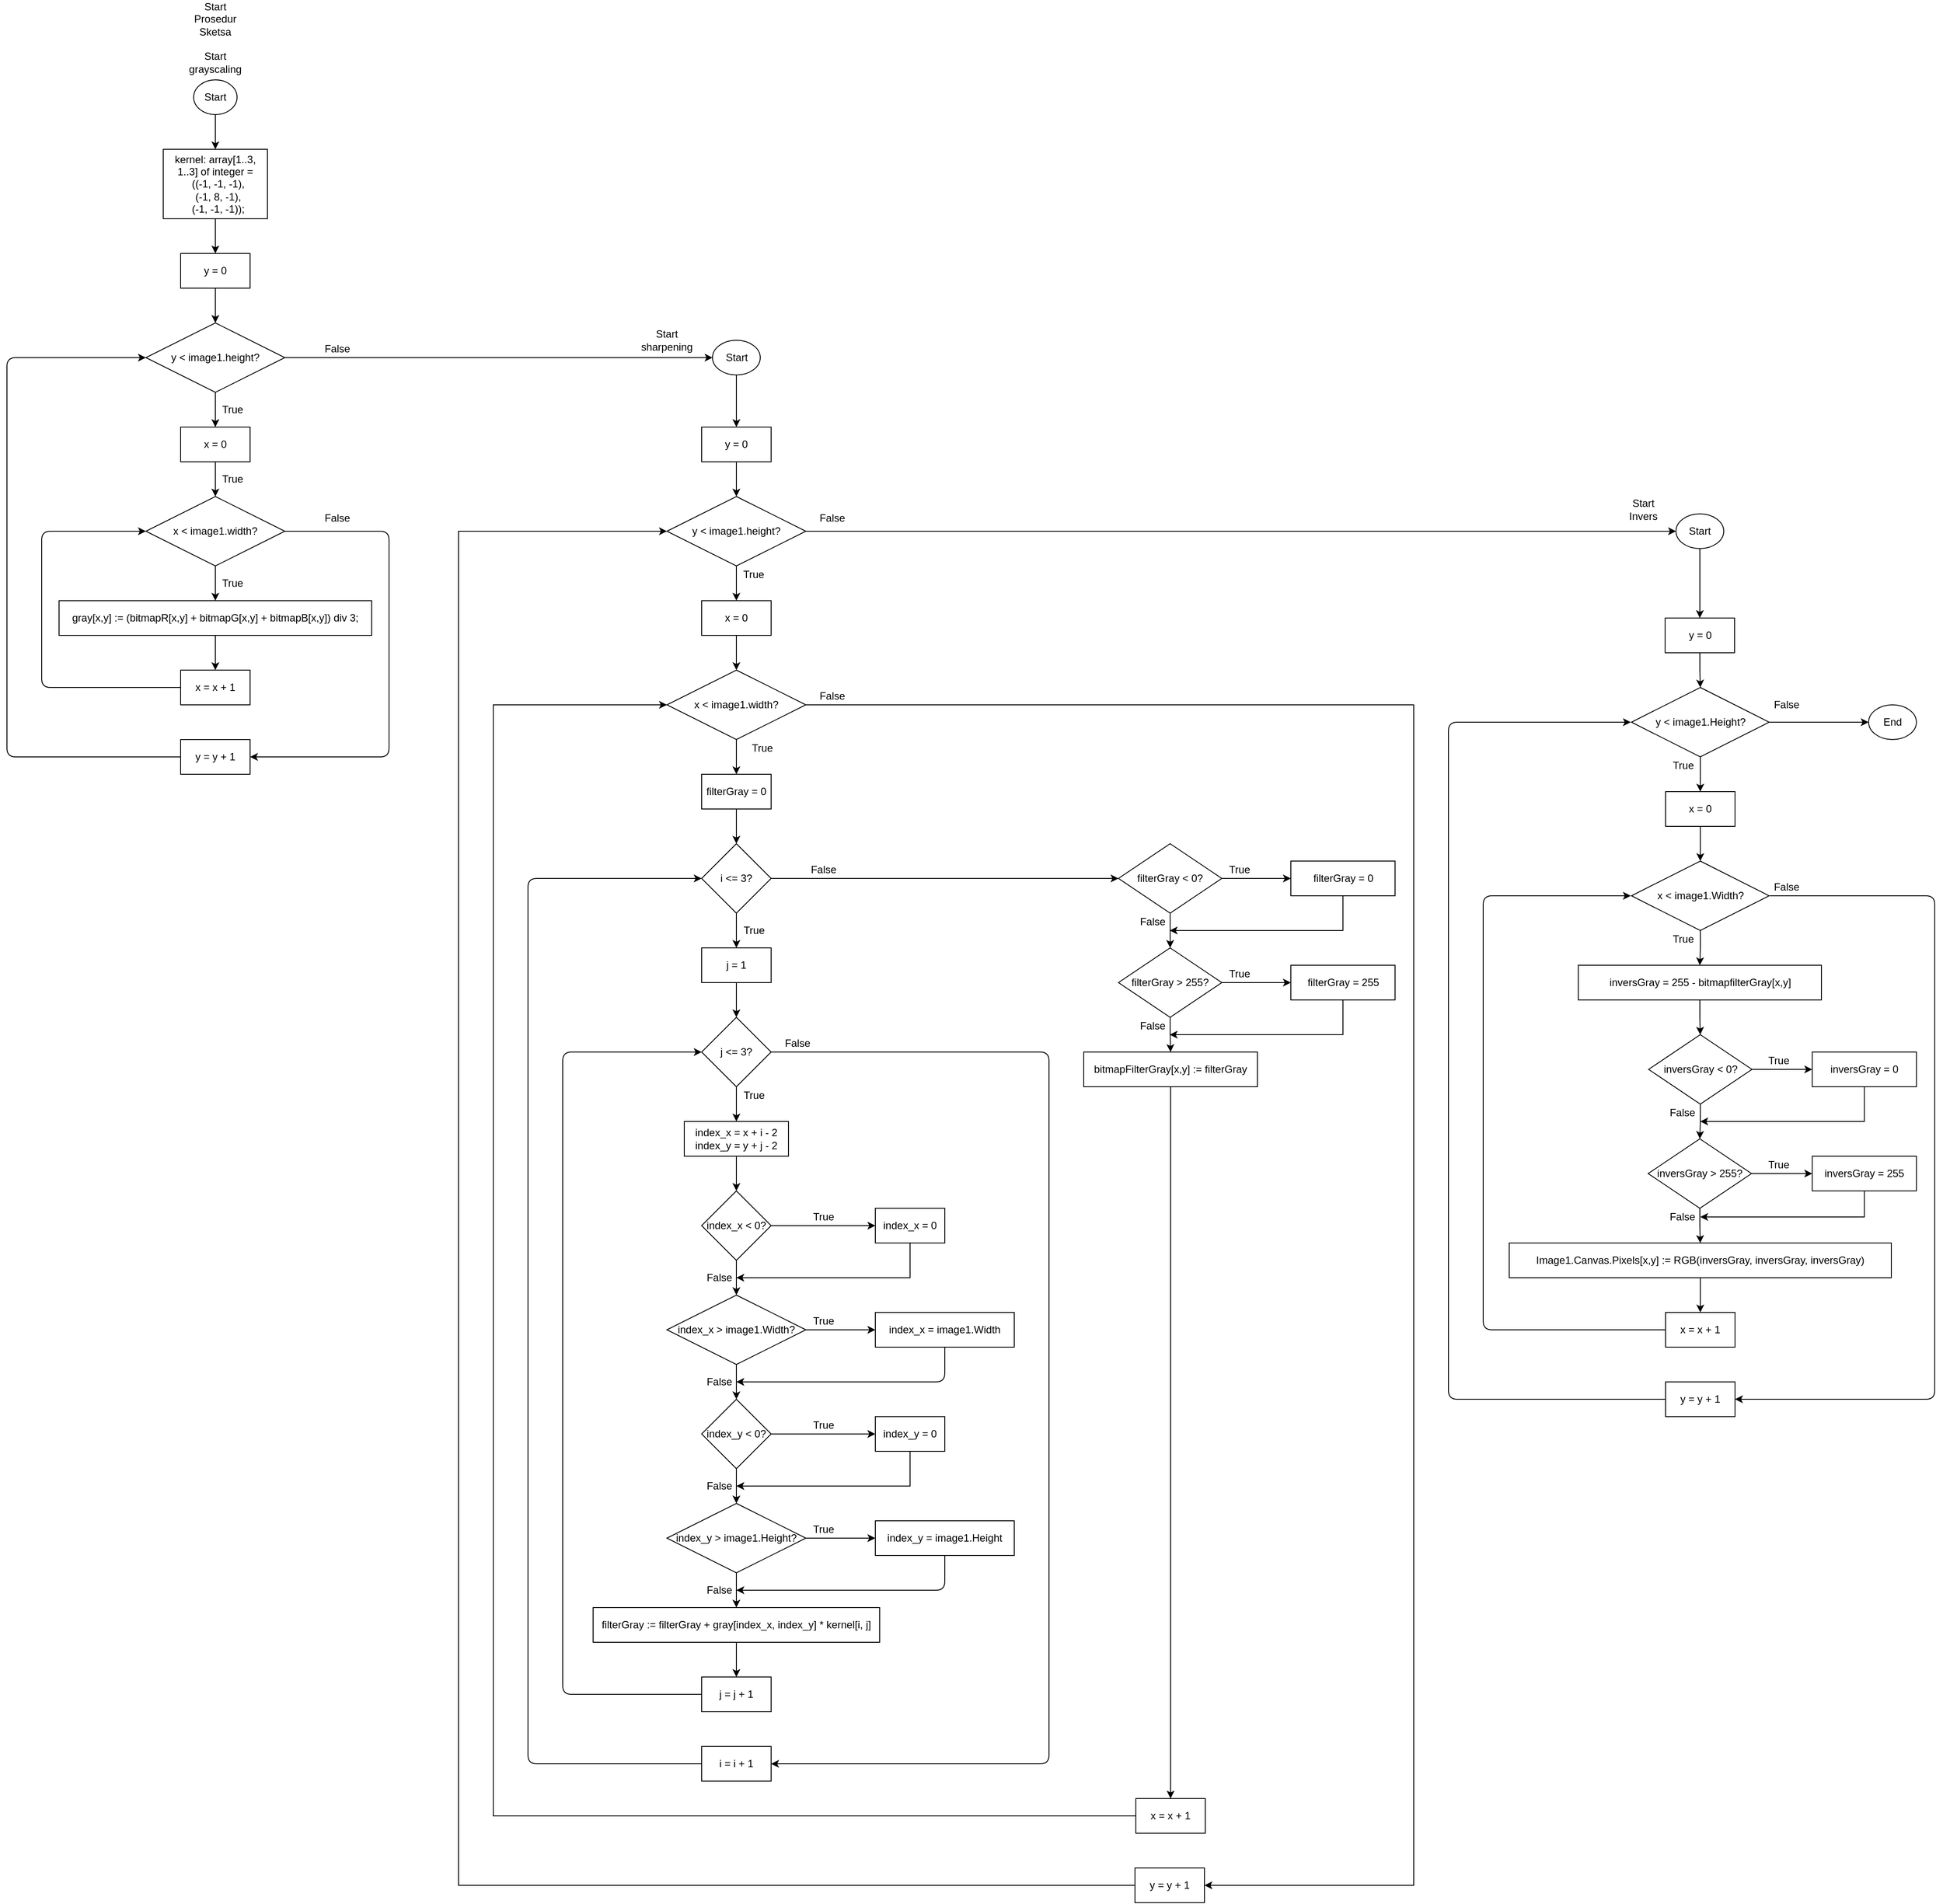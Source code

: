 <mxfile version="13.7.8" type="device"><diagram id="C5RBs43oDa-KdzZeNtuy" name="Page-1"><mxGraphModel dx="2732" dy="2794" grid="1" gridSize="10" guides="1" tooltips="1" connect="1" arrows="1" fold="1" page="1" pageScale="1" pageWidth="827" pageHeight="1169" math="0" shadow="0"><root><mxCell id="WIyWlLk6GJQsqaUBKTNV-0"/><mxCell id="WIyWlLk6GJQsqaUBKTNV-1" parent="WIyWlLk6GJQsqaUBKTNV-0"/><mxCell id="-iCNlSustKRWfZiXXkj6-6" value="" style="edgeStyle=orthogonalEdgeStyle;rounded=0;orthogonalLoop=1;jettySize=auto;html=1;" edge="1" parent="WIyWlLk6GJQsqaUBKTNV-1" source="-iCNlSustKRWfZiXXkj6-0" target="-iCNlSustKRWfZiXXkj6-2"><mxGeometry relative="1" as="geometry"/></mxCell><mxCell id="-iCNlSustKRWfZiXXkj6-0" value="Start" style="ellipse;whiteSpace=wrap;html=1;" vertex="1" parent="WIyWlLk6GJQsqaUBKTNV-1"><mxGeometry x="-1165" y="-2140" width="50" height="40" as="geometry"/></mxCell><mxCell id="-iCNlSustKRWfZiXXkj6-1" value="&lt;div&gt;Start Prosedur&lt;/div&gt;&lt;div&gt;Sketsa&lt;br&gt;&lt;/div&gt;" style="text;html=1;strokeColor=none;fillColor=none;align=center;verticalAlign=middle;whiteSpace=wrap;rounded=0;" vertex="1" parent="WIyWlLk6GJQsqaUBKTNV-1"><mxGeometry x="-1160" y="-2220" width="40" height="20" as="geometry"/></mxCell><mxCell id="-iCNlSustKRWfZiXXkj6-7" value="" style="edgeStyle=orthogonalEdgeStyle;rounded=0;orthogonalLoop=1;jettySize=auto;html=1;" edge="1" parent="WIyWlLk6GJQsqaUBKTNV-1" source="-iCNlSustKRWfZiXXkj6-2" target="-iCNlSustKRWfZiXXkj6-4"><mxGeometry relative="1" as="geometry"/></mxCell><mxCell id="-iCNlSustKRWfZiXXkj6-2" value="kernel: array[1..3, 1..3] of integer =&lt;br&gt;&amp;nbsp; ((-1, -1, -1),&lt;br&gt;&amp;nbsp; (-1, 8, -1),&lt;br&gt;&amp;nbsp; (-1, -1, -1));" style="rounded=0;whiteSpace=wrap;html=1;" vertex="1" parent="WIyWlLk6GJQsqaUBKTNV-1"><mxGeometry x="-1200" y="-2060" width="120" height="80" as="geometry"/></mxCell><mxCell id="-iCNlSustKRWfZiXXkj6-12" value="" style="edgeStyle=orthogonalEdgeStyle;rounded=0;orthogonalLoop=1;jettySize=auto;html=1;" edge="1" parent="WIyWlLk6GJQsqaUBKTNV-1" source="-iCNlSustKRWfZiXXkj6-4" target="-iCNlSustKRWfZiXXkj6-11"><mxGeometry relative="1" as="geometry"/></mxCell><mxCell id="-iCNlSustKRWfZiXXkj6-4" value="y = 0" style="rounded=0;whiteSpace=wrap;html=1;" vertex="1" parent="WIyWlLk6GJQsqaUBKTNV-1"><mxGeometry x="-1180" y="-1940" width="80" height="40" as="geometry"/></mxCell><mxCell id="-iCNlSustKRWfZiXXkj6-36" value="" style="edgeStyle=orthogonalEdgeStyle;rounded=0;orthogonalLoop=1;jettySize=auto;html=1;" edge="1" parent="WIyWlLk6GJQsqaUBKTNV-1" source="-iCNlSustKRWfZiXXkj6-5" target="-iCNlSustKRWfZiXXkj6-34"><mxGeometry relative="1" as="geometry"/></mxCell><mxCell id="-iCNlSustKRWfZiXXkj6-5" value="Start" style="ellipse;whiteSpace=wrap;html=1;" vertex="1" parent="WIyWlLk6GJQsqaUBKTNV-1"><mxGeometry x="-567.5" y="-1840" width="55" height="40" as="geometry"/></mxCell><mxCell id="-iCNlSustKRWfZiXXkj6-14" value="" style="edgeStyle=orthogonalEdgeStyle;rounded=0;orthogonalLoop=1;jettySize=auto;html=1;" edge="1" parent="WIyWlLk6GJQsqaUBKTNV-1" source="-iCNlSustKRWfZiXXkj6-11" target="-iCNlSustKRWfZiXXkj6-13"><mxGeometry relative="1" as="geometry"/></mxCell><mxCell id="-iCNlSustKRWfZiXXkj6-11" value="y &amp;lt; image1.height?" style="rhombus;whiteSpace=wrap;html=1;" vertex="1" parent="WIyWlLk6GJQsqaUBKTNV-1"><mxGeometry x="-1220" y="-1860" width="160" height="80" as="geometry"/></mxCell><mxCell id="-iCNlSustKRWfZiXXkj6-16" value="" style="edgeStyle=orthogonalEdgeStyle;rounded=0;orthogonalLoop=1;jettySize=auto;html=1;" edge="1" parent="WIyWlLk6GJQsqaUBKTNV-1" source="-iCNlSustKRWfZiXXkj6-13" target="-iCNlSustKRWfZiXXkj6-15"><mxGeometry relative="1" as="geometry"/></mxCell><mxCell id="-iCNlSustKRWfZiXXkj6-13" value="x = 0" style="rounded=0;whiteSpace=wrap;html=1;" vertex="1" parent="WIyWlLk6GJQsqaUBKTNV-1"><mxGeometry x="-1180" y="-1740" width="80" height="40" as="geometry"/></mxCell><mxCell id="-iCNlSustKRWfZiXXkj6-18" value="" style="edgeStyle=orthogonalEdgeStyle;rounded=0;orthogonalLoop=1;jettySize=auto;html=1;" edge="1" parent="WIyWlLk6GJQsqaUBKTNV-1" source="-iCNlSustKRWfZiXXkj6-15" target="-iCNlSustKRWfZiXXkj6-17"><mxGeometry relative="1" as="geometry"/></mxCell><mxCell id="-iCNlSustKRWfZiXXkj6-15" value="x &amp;lt; image1.width?" style="rhombus;whiteSpace=wrap;html=1;" vertex="1" parent="WIyWlLk6GJQsqaUBKTNV-1"><mxGeometry x="-1220" y="-1660" width="160" height="80" as="geometry"/></mxCell><mxCell id="-iCNlSustKRWfZiXXkj6-23" value="" style="edgeStyle=orthogonalEdgeStyle;rounded=0;orthogonalLoop=1;jettySize=auto;html=1;" edge="1" parent="WIyWlLk6GJQsqaUBKTNV-1" source="-iCNlSustKRWfZiXXkj6-17" target="-iCNlSustKRWfZiXXkj6-22"><mxGeometry relative="1" as="geometry"/></mxCell><mxCell id="-iCNlSustKRWfZiXXkj6-17" value="gray[x,y] := (bitmapR[x,y] + bitmapG[x,y] + bitmapB[x,y]) div 3;" style="rounded=0;whiteSpace=wrap;html=1;" vertex="1" parent="WIyWlLk6GJQsqaUBKTNV-1"><mxGeometry x="-1320" y="-1540" width="360" height="40" as="geometry"/></mxCell><mxCell id="-iCNlSustKRWfZiXXkj6-19" value="True" style="text;html=1;strokeColor=none;fillColor=none;align=center;verticalAlign=middle;whiteSpace=wrap;rounded=0;" vertex="1" parent="WIyWlLk6GJQsqaUBKTNV-1"><mxGeometry x="-1140" y="-1770" width="40" height="20" as="geometry"/></mxCell><mxCell id="-iCNlSustKRWfZiXXkj6-20" value="True" style="text;html=1;strokeColor=none;fillColor=none;align=center;verticalAlign=middle;whiteSpace=wrap;rounded=0;" vertex="1" parent="WIyWlLk6GJQsqaUBKTNV-1"><mxGeometry x="-1140" y="-1690" width="40" height="20" as="geometry"/></mxCell><mxCell id="-iCNlSustKRWfZiXXkj6-21" value="True" style="text;html=1;strokeColor=none;fillColor=none;align=center;verticalAlign=middle;whiteSpace=wrap;rounded=0;" vertex="1" parent="WIyWlLk6GJQsqaUBKTNV-1"><mxGeometry x="-1140" y="-1570" width="40" height="20" as="geometry"/></mxCell><mxCell id="-iCNlSustKRWfZiXXkj6-22" value="x = x + 1" style="rounded=0;whiteSpace=wrap;html=1;" vertex="1" parent="WIyWlLk6GJQsqaUBKTNV-1"><mxGeometry x="-1180" y="-1460" width="80" height="40" as="geometry"/></mxCell><mxCell id="-iCNlSustKRWfZiXXkj6-25" value="" style="endArrow=classic;html=1;exitX=0;exitY=0.5;exitDx=0;exitDy=0;entryX=0;entryY=0.5;entryDx=0;entryDy=0;" edge="1" parent="WIyWlLk6GJQsqaUBKTNV-1" source="-iCNlSustKRWfZiXXkj6-22" target="-iCNlSustKRWfZiXXkj6-15"><mxGeometry width="50" height="50" relative="1" as="geometry"><mxPoint x="-990" y="-1580" as="sourcePoint"/><mxPoint x="-940" y="-1630" as="targetPoint"/><Array as="points"><mxPoint x="-1340" y="-1440"/><mxPoint x="-1340" y="-1620"/></Array></mxGeometry></mxCell><mxCell id="-iCNlSustKRWfZiXXkj6-26" value="y = y + 1" style="rounded=0;whiteSpace=wrap;html=1;" vertex="1" parent="WIyWlLk6GJQsqaUBKTNV-1"><mxGeometry x="-1180" y="-1380" width="80" height="40" as="geometry"/></mxCell><mxCell id="-iCNlSustKRWfZiXXkj6-27" value="" style="endArrow=classic;html=1;exitX=1;exitY=0.5;exitDx=0;exitDy=0;entryX=1;entryY=0.5;entryDx=0;entryDy=0;" edge="1" parent="WIyWlLk6GJQsqaUBKTNV-1" source="-iCNlSustKRWfZiXXkj6-15" target="-iCNlSustKRWfZiXXkj6-26"><mxGeometry width="50" height="50" relative="1" as="geometry"><mxPoint x="-990" y="-1500" as="sourcePoint"/><mxPoint x="-940" y="-1550" as="targetPoint"/><Array as="points"><mxPoint x="-940" y="-1620"/><mxPoint x="-940" y="-1360"/></Array></mxGeometry></mxCell><mxCell id="-iCNlSustKRWfZiXXkj6-28" value="" style="endArrow=classic;html=1;exitX=0;exitY=0.5;exitDx=0;exitDy=0;entryX=0;entryY=0.5;entryDx=0;entryDy=0;" edge="1" parent="WIyWlLk6GJQsqaUBKTNV-1" source="-iCNlSustKRWfZiXXkj6-26" target="-iCNlSustKRWfZiXXkj6-11"><mxGeometry width="50" height="50" relative="1" as="geometry"><mxPoint x="-990" y="-1500" as="sourcePoint"/><mxPoint x="-940" y="-1550" as="targetPoint"/><Array as="points"><mxPoint x="-1380" y="-1360"/><mxPoint x="-1380" y="-1820"/></Array></mxGeometry></mxCell><mxCell id="-iCNlSustKRWfZiXXkj6-30" value="Start&lt;br&gt;sharpening" style="text;html=1;strokeColor=none;fillColor=none;align=center;verticalAlign=middle;whiteSpace=wrap;rounded=0;" vertex="1" parent="WIyWlLk6GJQsqaUBKTNV-1"><mxGeometry x="-640" y="-1850" width="40" height="20" as="geometry"/></mxCell><mxCell id="-iCNlSustKRWfZiXXkj6-32" value="Start grayscaling" style="text;html=1;strokeColor=none;fillColor=none;align=center;verticalAlign=middle;whiteSpace=wrap;rounded=0;" vertex="1" parent="WIyWlLk6GJQsqaUBKTNV-1"><mxGeometry x="-1160" y="-2170" width="40" height="20" as="geometry"/></mxCell><mxCell id="-iCNlSustKRWfZiXXkj6-33" value="" style="endArrow=classic;html=1;exitX=1;exitY=0.5;exitDx=0;exitDy=0;entryX=0;entryY=0.5;entryDx=0;entryDy=0;" edge="1" parent="WIyWlLk6GJQsqaUBKTNV-1" source="-iCNlSustKRWfZiXXkj6-11" target="-iCNlSustKRWfZiXXkj6-5"><mxGeometry width="50" height="50" relative="1" as="geometry"><mxPoint x="-990" y="-1860" as="sourcePoint"/><mxPoint x="-940" y="-1910" as="targetPoint"/></mxGeometry></mxCell><mxCell id="-iCNlSustKRWfZiXXkj6-37" value="" style="edgeStyle=orthogonalEdgeStyle;rounded=0;orthogonalLoop=1;jettySize=auto;html=1;" edge="1" parent="WIyWlLk6GJQsqaUBKTNV-1" source="-iCNlSustKRWfZiXXkj6-34" target="-iCNlSustKRWfZiXXkj6-35"><mxGeometry relative="1" as="geometry"/></mxCell><mxCell id="-iCNlSustKRWfZiXXkj6-34" value="y = 0" style="rounded=0;whiteSpace=wrap;html=1;" vertex="1" parent="WIyWlLk6GJQsqaUBKTNV-1"><mxGeometry x="-580" y="-1740" width="80" height="40" as="geometry"/></mxCell><mxCell id="-iCNlSustKRWfZiXXkj6-42" value="" style="edgeStyle=orthogonalEdgeStyle;rounded=0;orthogonalLoop=1;jettySize=auto;html=1;" edge="1" parent="WIyWlLk6GJQsqaUBKTNV-1" source="-iCNlSustKRWfZiXXkj6-35" target="-iCNlSustKRWfZiXXkj6-40"><mxGeometry relative="1" as="geometry"/></mxCell><mxCell id="-iCNlSustKRWfZiXXkj6-35" value="y &amp;lt; image1.height?" style="rhombus;whiteSpace=wrap;html=1;" vertex="1" parent="WIyWlLk6GJQsqaUBKTNV-1"><mxGeometry x="-620" y="-1660" width="160" height="80" as="geometry"/></mxCell><mxCell id="-iCNlSustKRWfZiXXkj6-38" value="False" style="text;html=1;align=center;verticalAlign=middle;resizable=0;points=[];autosize=1;" vertex="1" parent="WIyWlLk6GJQsqaUBKTNV-1"><mxGeometry x="-1020" y="-1840" width="40" height="20" as="geometry"/></mxCell><mxCell id="-iCNlSustKRWfZiXXkj6-39" value="False" style="text;html=1;align=center;verticalAlign=middle;resizable=0;points=[];autosize=1;" vertex="1" parent="WIyWlLk6GJQsqaUBKTNV-1"><mxGeometry x="-1020" y="-1645" width="40" height="20" as="geometry"/></mxCell><mxCell id="-iCNlSustKRWfZiXXkj6-43" value="" style="edgeStyle=orthogonalEdgeStyle;rounded=0;orthogonalLoop=1;jettySize=auto;html=1;" edge="1" parent="WIyWlLk6GJQsqaUBKTNV-1" source="-iCNlSustKRWfZiXXkj6-40" target="-iCNlSustKRWfZiXXkj6-41"><mxGeometry relative="1" as="geometry"/></mxCell><mxCell id="-iCNlSustKRWfZiXXkj6-40" value="x = 0" style="rounded=0;whiteSpace=wrap;html=1;" vertex="1" parent="WIyWlLk6GJQsqaUBKTNV-1"><mxGeometry x="-580" y="-1540" width="80" height="40" as="geometry"/></mxCell><mxCell id="-iCNlSustKRWfZiXXkj6-68" value="" style="edgeStyle=orthogonalEdgeStyle;rounded=0;orthogonalLoop=1;jettySize=auto;html=1;" edge="1" parent="WIyWlLk6GJQsqaUBKTNV-1" source="-iCNlSustKRWfZiXXkj6-41" target="-iCNlSustKRWfZiXXkj6-67"><mxGeometry relative="1" as="geometry"/></mxCell><mxCell id="-iCNlSustKRWfZiXXkj6-121" value="" style="edgeStyle=orthogonalEdgeStyle;rounded=0;orthogonalLoop=1;jettySize=auto;html=1;" edge="1" parent="WIyWlLk6GJQsqaUBKTNV-1" source="-iCNlSustKRWfZiXXkj6-41" target="-iCNlSustKRWfZiXXkj6-120"><mxGeometry relative="1" as="geometry"><Array as="points"><mxPoint x="240" y="-1420"/><mxPoint x="240" y="-60"/></Array></mxGeometry></mxCell><mxCell id="-iCNlSustKRWfZiXXkj6-41" value="x &amp;lt; image1.width?" style="rhombus;whiteSpace=wrap;html=1;" vertex="1" parent="WIyWlLk6GJQsqaUBKTNV-1"><mxGeometry x="-620" y="-1460" width="160" height="80" as="geometry"/></mxCell><mxCell id="-iCNlSustKRWfZiXXkj6-50" value="" style="edgeStyle=orthogonalEdgeStyle;rounded=0;orthogonalLoop=1;jettySize=auto;html=1;" edge="1" parent="WIyWlLk6GJQsqaUBKTNV-1" source="-iCNlSustKRWfZiXXkj6-44" target="-iCNlSustKRWfZiXXkj6-46"><mxGeometry relative="1" as="geometry"/></mxCell><mxCell id="-iCNlSustKRWfZiXXkj6-44" value="&lt;div&gt;index_x = x + i - 2&lt;/div&gt;&lt;div&gt;index_y = y + j - 2&lt;br&gt;&lt;/div&gt;" style="rounded=0;whiteSpace=wrap;html=1;" vertex="1" parent="WIyWlLk6GJQsqaUBKTNV-1"><mxGeometry x="-600" y="-940" width="120" height="40" as="geometry"/></mxCell><mxCell id="-iCNlSustKRWfZiXXkj6-48" value="" style="edgeStyle=orthogonalEdgeStyle;rounded=0;orthogonalLoop=1;jettySize=auto;html=1;" edge="1" parent="WIyWlLk6GJQsqaUBKTNV-1" source="-iCNlSustKRWfZiXXkj6-46" target="-iCNlSustKRWfZiXXkj6-47"><mxGeometry relative="1" as="geometry"/></mxCell><mxCell id="-iCNlSustKRWfZiXXkj6-52" value="" style="edgeStyle=orthogonalEdgeStyle;rounded=0;orthogonalLoop=1;jettySize=auto;html=1;" edge="1" parent="WIyWlLk6GJQsqaUBKTNV-1" source="-iCNlSustKRWfZiXXkj6-46" target="-iCNlSustKRWfZiXXkj6-51"><mxGeometry relative="1" as="geometry"/></mxCell><mxCell id="-iCNlSustKRWfZiXXkj6-46" value="index_x &amp;lt; 0?" style="rhombus;whiteSpace=wrap;html=1;" vertex="1" parent="WIyWlLk6GJQsqaUBKTNV-1"><mxGeometry x="-580" y="-860" width="80" height="80" as="geometry"/></mxCell><mxCell id="-iCNlSustKRWfZiXXkj6-55" value="" style="edgeStyle=orthogonalEdgeStyle;rounded=0;orthogonalLoop=1;jettySize=auto;html=1;" edge="1" parent="WIyWlLk6GJQsqaUBKTNV-1" source="-iCNlSustKRWfZiXXkj6-47"><mxGeometry relative="1" as="geometry"><mxPoint x="-540" y="-760" as="targetPoint"/><Array as="points"><mxPoint x="-340" y="-760"/></Array></mxGeometry></mxCell><mxCell id="-iCNlSustKRWfZiXXkj6-47" value="index_x = 0" style="rounded=0;whiteSpace=wrap;html=1;" vertex="1" parent="WIyWlLk6GJQsqaUBKTNV-1"><mxGeometry x="-380" y="-840" width="80" height="40" as="geometry"/></mxCell><mxCell id="-iCNlSustKRWfZiXXkj6-49" value="True" style="text;html=1;align=center;verticalAlign=middle;resizable=0;points=[];autosize=1;" vertex="1" parent="WIyWlLk6GJQsqaUBKTNV-1"><mxGeometry x="-460" y="-840" width="40" height="20" as="geometry"/></mxCell><mxCell id="-iCNlSustKRWfZiXXkj6-54" value="" style="edgeStyle=orthogonalEdgeStyle;rounded=0;orthogonalLoop=1;jettySize=auto;html=1;" edge="1" parent="WIyWlLk6GJQsqaUBKTNV-1" source="-iCNlSustKRWfZiXXkj6-51" target="-iCNlSustKRWfZiXXkj6-53"><mxGeometry relative="1" as="geometry"/></mxCell><mxCell id="-iCNlSustKRWfZiXXkj6-58" value="" style="edgeStyle=orthogonalEdgeStyle;rounded=0;orthogonalLoop=1;jettySize=auto;html=1;" edge="1" parent="WIyWlLk6GJQsqaUBKTNV-1" source="-iCNlSustKRWfZiXXkj6-51" target="-iCNlSustKRWfZiXXkj6-57"><mxGeometry relative="1" as="geometry"/></mxCell><mxCell id="-iCNlSustKRWfZiXXkj6-51" value="index_x &amp;gt; image1.Width?" style="rhombus;whiteSpace=wrap;html=1;" vertex="1" parent="WIyWlLk6GJQsqaUBKTNV-1"><mxGeometry x="-620" y="-740" width="160" height="80" as="geometry"/></mxCell><mxCell id="-iCNlSustKRWfZiXXkj6-53" value="index_x = image1.Width" style="whiteSpace=wrap;html=1;" vertex="1" parent="WIyWlLk6GJQsqaUBKTNV-1"><mxGeometry x="-380" y="-720" width="160" height="40" as="geometry"/></mxCell><mxCell id="-iCNlSustKRWfZiXXkj6-56" value="False" style="text;html=1;align=center;verticalAlign=middle;resizable=0;points=[];autosize=1;" vertex="1" parent="WIyWlLk6GJQsqaUBKTNV-1"><mxGeometry x="-580" y="-770" width="40" height="20" as="geometry"/></mxCell><mxCell id="-iCNlSustKRWfZiXXkj6-60" style="edgeStyle=orthogonalEdgeStyle;rounded=0;orthogonalLoop=1;jettySize=auto;html=1;exitX=1;exitY=0.5;exitDx=0;exitDy=0;entryX=0;entryY=0.5;entryDx=0;entryDy=0;" edge="1" parent="WIyWlLk6GJQsqaUBKTNV-1" source="-iCNlSustKRWfZiXXkj6-57" target="-iCNlSustKRWfZiXXkj6-59"><mxGeometry relative="1" as="geometry"/></mxCell><mxCell id="-iCNlSustKRWfZiXXkj6-62" value="" style="edgeStyle=orthogonalEdgeStyle;rounded=0;orthogonalLoop=1;jettySize=auto;html=1;" edge="1" parent="WIyWlLk6GJQsqaUBKTNV-1" source="-iCNlSustKRWfZiXXkj6-57" target="-iCNlSustKRWfZiXXkj6-61"><mxGeometry relative="1" as="geometry"/></mxCell><mxCell id="-iCNlSustKRWfZiXXkj6-57" value="index_y &amp;lt; 0?" style="rhombus;whiteSpace=wrap;html=1;" vertex="1" parent="WIyWlLk6GJQsqaUBKTNV-1"><mxGeometry x="-580" y="-620" width="80" height="80" as="geometry"/></mxCell><mxCell id="-iCNlSustKRWfZiXXkj6-59" value="index_y = 0" style="rounded=0;whiteSpace=wrap;html=1;" vertex="1" parent="WIyWlLk6GJQsqaUBKTNV-1"><mxGeometry x="-380" y="-600" width="80" height="40" as="geometry"/></mxCell><mxCell id="-iCNlSustKRWfZiXXkj6-66" value="" style="edgeStyle=orthogonalEdgeStyle;rounded=0;orthogonalLoop=1;jettySize=auto;html=1;" edge="1" parent="WIyWlLk6GJQsqaUBKTNV-1" source="-iCNlSustKRWfZiXXkj6-61" target="-iCNlSustKRWfZiXXkj6-65"><mxGeometry relative="1" as="geometry"/></mxCell><mxCell id="-iCNlSustKRWfZiXXkj6-90" value="" style="edgeStyle=orthogonalEdgeStyle;rounded=0;orthogonalLoop=1;jettySize=auto;html=1;" edge="1" parent="WIyWlLk6GJQsqaUBKTNV-1" source="-iCNlSustKRWfZiXXkj6-61" target="-iCNlSustKRWfZiXXkj6-87"><mxGeometry relative="1" as="geometry"/></mxCell><mxCell id="-iCNlSustKRWfZiXXkj6-61" value="index_y &amp;gt; image1.Height?" style="rhombus;whiteSpace=wrap;html=1;" vertex="1" parent="WIyWlLk6GJQsqaUBKTNV-1"><mxGeometry x="-620" y="-500" width="160" height="80" as="geometry"/></mxCell><mxCell id="-iCNlSustKRWfZiXXkj6-63" value="" style="endArrow=classic;html=1;exitX=0.5;exitY=1;exitDx=0;exitDy=0;" edge="1" parent="WIyWlLk6GJQsqaUBKTNV-1" source="-iCNlSustKRWfZiXXkj6-53"><mxGeometry width="50" height="50" relative="1" as="geometry"><mxPoint x="-780" y="-650" as="sourcePoint"/><mxPoint x="-540" y="-640" as="targetPoint"/><Array as="points"><mxPoint x="-300" y="-640"/></Array></mxGeometry></mxCell><mxCell id="-iCNlSustKRWfZiXXkj6-64" value="" style="edgeStyle=orthogonalEdgeStyle;rounded=0;orthogonalLoop=1;jettySize=auto;html=1;" edge="1" parent="WIyWlLk6GJQsqaUBKTNV-1"><mxGeometry relative="1" as="geometry"><mxPoint x="-340" y="-560" as="sourcePoint"/><mxPoint x="-540" y="-520" as="targetPoint"/><Array as="points"><mxPoint x="-340" y="-520"/></Array></mxGeometry></mxCell><mxCell id="-iCNlSustKRWfZiXXkj6-65" value="index_y = image1.Height" style="whiteSpace=wrap;html=1;" vertex="1" parent="WIyWlLk6GJQsqaUBKTNV-1"><mxGeometry x="-380" y="-480" width="160" height="40" as="geometry"/></mxCell><mxCell id="-iCNlSustKRWfZiXXkj6-72" value="" style="edgeStyle=orthogonalEdgeStyle;rounded=0;orthogonalLoop=1;jettySize=auto;html=1;" edge="1" parent="WIyWlLk6GJQsqaUBKTNV-1" source="-iCNlSustKRWfZiXXkj6-67" target="-iCNlSustKRWfZiXXkj6-71"><mxGeometry relative="1" as="geometry"/></mxCell><mxCell id="-iCNlSustKRWfZiXXkj6-67" value="filterGray = 0" style="whiteSpace=wrap;html=1;" vertex="1" parent="WIyWlLk6GJQsqaUBKTNV-1"><mxGeometry x="-580" y="-1340" width="80" height="40" as="geometry"/></mxCell><mxCell id="-iCNlSustKRWfZiXXkj6-74" value="" style="edgeStyle=orthogonalEdgeStyle;rounded=0;orthogonalLoop=1;jettySize=auto;html=1;" edge="1" parent="WIyWlLk6GJQsqaUBKTNV-1" source="-iCNlSustKRWfZiXXkj6-71" target="-iCNlSustKRWfZiXXkj6-73"><mxGeometry relative="1" as="geometry"/></mxCell><mxCell id="-iCNlSustKRWfZiXXkj6-71" value="i &amp;lt;= 3?" style="rhombus;whiteSpace=wrap;html=1;" vertex="1" parent="WIyWlLk6GJQsqaUBKTNV-1"><mxGeometry x="-580" y="-1260" width="80" height="80" as="geometry"/></mxCell><mxCell id="-iCNlSustKRWfZiXXkj6-76" value="" style="edgeStyle=orthogonalEdgeStyle;rounded=0;orthogonalLoop=1;jettySize=auto;html=1;" edge="1" parent="WIyWlLk6GJQsqaUBKTNV-1" source="-iCNlSustKRWfZiXXkj6-73" target="-iCNlSustKRWfZiXXkj6-75"><mxGeometry relative="1" as="geometry"/></mxCell><mxCell id="-iCNlSustKRWfZiXXkj6-73" value="j = 1" style="whiteSpace=wrap;html=1;" vertex="1" parent="WIyWlLk6GJQsqaUBKTNV-1"><mxGeometry x="-580" y="-1140" width="80" height="40" as="geometry"/></mxCell><mxCell id="-iCNlSustKRWfZiXXkj6-78" value="" style="edgeStyle=orthogonalEdgeStyle;rounded=0;orthogonalLoop=1;jettySize=auto;html=1;" edge="1" parent="WIyWlLk6GJQsqaUBKTNV-1" source="-iCNlSustKRWfZiXXkj6-75" target="-iCNlSustKRWfZiXXkj6-44"><mxGeometry relative="1" as="geometry"/></mxCell><mxCell id="-iCNlSustKRWfZiXXkj6-75" value="j &amp;lt;= 3?" style="rhombus;whiteSpace=wrap;html=1;" vertex="1" parent="WIyWlLk6GJQsqaUBKTNV-1"><mxGeometry x="-580" y="-1060" width="80" height="80" as="geometry"/></mxCell><mxCell id="-iCNlSustKRWfZiXXkj6-79" value="True" style="text;html=1;align=center;verticalAlign=middle;resizable=0;points=[];autosize=1;" vertex="1" parent="WIyWlLk6GJQsqaUBKTNV-1"><mxGeometry x="-540" y="-1170" width="40" height="20" as="geometry"/></mxCell><mxCell id="-iCNlSustKRWfZiXXkj6-80" value="True" style="text;html=1;align=center;verticalAlign=middle;resizable=0;points=[];autosize=1;" vertex="1" parent="WIyWlLk6GJQsqaUBKTNV-1"><mxGeometry x="-540" y="-980" width="40" height="20" as="geometry"/></mxCell><mxCell id="-iCNlSustKRWfZiXXkj6-81" value="True" style="text;html=1;align=center;verticalAlign=middle;resizable=0;points=[];autosize=1;" vertex="1" parent="WIyWlLk6GJQsqaUBKTNV-1"><mxGeometry x="-460" y="-720" width="40" height="20" as="geometry"/></mxCell><mxCell id="-iCNlSustKRWfZiXXkj6-82" value="False" style="text;html=1;align=center;verticalAlign=middle;resizable=0;points=[];autosize=1;" vertex="1" parent="WIyWlLk6GJQsqaUBKTNV-1"><mxGeometry x="-580" y="-650" width="40" height="20" as="geometry"/></mxCell><mxCell id="-iCNlSustKRWfZiXXkj6-83" value="True" style="text;html=1;align=center;verticalAlign=middle;resizable=0;points=[];autosize=1;" vertex="1" parent="WIyWlLk6GJQsqaUBKTNV-1"><mxGeometry x="-460" y="-600" width="40" height="20" as="geometry"/></mxCell><mxCell id="-iCNlSustKRWfZiXXkj6-84" value="False" style="text;html=1;align=center;verticalAlign=middle;resizable=0;points=[];autosize=1;" vertex="1" parent="WIyWlLk6GJQsqaUBKTNV-1"><mxGeometry x="-580" y="-530" width="40" height="20" as="geometry"/></mxCell><mxCell id="-iCNlSustKRWfZiXXkj6-85" value="True" style="text;html=1;align=center;verticalAlign=middle;resizable=0;points=[];autosize=1;" vertex="1" parent="WIyWlLk6GJQsqaUBKTNV-1"><mxGeometry x="-460" y="-480" width="40" height="20" as="geometry"/></mxCell><mxCell id="-iCNlSustKRWfZiXXkj6-86" value="False" style="text;html=1;align=center;verticalAlign=middle;resizable=0;points=[];autosize=1;" vertex="1" parent="WIyWlLk6GJQsqaUBKTNV-1"><mxGeometry x="-580" y="-410" width="40" height="20" as="geometry"/></mxCell><mxCell id="-iCNlSustKRWfZiXXkj6-92" value="" style="edgeStyle=orthogonalEdgeStyle;rounded=0;orthogonalLoop=1;jettySize=auto;html=1;" edge="1" parent="WIyWlLk6GJQsqaUBKTNV-1" source="-iCNlSustKRWfZiXXkj6-87" target="-iCNlSustKRWfZiXXkj6-91"><mxGeometry relative="1" as="geometry"/></mxCell><mxCell id="-iCNlSustKRWfZiXXkj6-87" value="filterGray := filterGray + gray[index_x, index_y] * kernel[i, j]" style="rounded=0;whiteSpace=wrap;html=1;" vertex="1" parent="WIyWlLk6GJQsqaUBKTNV-1"><mxGeometry x="-705" y="-380" width="330" height="40" as="geometry"/></mxCell><mxCell id="-iCNlSustKRWfZiXXkj6-89" value="" style="endArrow=classic;html=1;exitX=0.5;exitY=1;exitDx=0;exitDy=0;" edge="1" parent="WIyWlLk6GJQsqaUBKTNV-1"><mxGeometry width="50" height="50" relative="1" as="geometry"><mxPoint x="-300" y="-440" as="sourcePoint"/><mxPoint x="-540" y="-400" as="targetPoint"/><Array as="points"><mxPoint x="-300" y="-400"/></Array></mxGeometry></mxCell><mxCell id="-iCNlSustKRWfZiXXkj6-91" value="j = j + 1" style="whiteSpace=wrap;html=1;rounded=0;" vertex="1" parent="WIyWlLk6GJQsqaUBKTNV-1"><mxGeometry x="-580" y="-300" width="80" height="40" as="geometry"/></mxCell><mxCell id="-iCNlSustKRWfZiXXkj6-93" value="" style="endArrow=classic;html=1;exitX=0;exitY=0.5;exitDx=0;exitDy=0;entryX=0;entryY=0.5;entryDx=0;entryDy=0;" edge="1" parent="WIyWlLk6GJQsqaUBKTNV-1" source="-iCNlSustKRWfZiXXkj6-91" target="-iCNlSustKRWfZiXXkj6-75"><mxGeometry width="50" height="50" relative="1" as="geometry"><mxPoint x="-420" y="-420" as="sourcePoint"/><mxPoint x="-710" y="-570" as="targetPoint"/><Array as="points"><mxPoint x="-740" y="-280"/><mxPoint x="-740" y="-1020"/></Array></mxGeometry></mxCell><mxCell id="-iCNlSustKRWfZiXXkj6-94" value="i = i + 1" style="rounded=0;whiteSpace=wrap;html=1;" vertex="1" parent="WIyWlLk6GJQsqaUBKTNV-1"><mxGeometry x="-580" y="-220" width="80" height="40" as="geometry"/></mxCell><mxCell id="-iCNlSustKRWfZiXXkj6-95" value="" style="endArrow=classic;html=1;entryX=1;entryY=0.5;entryDx=0;entryDy=0;exitX=1;exitY=0.5;exitDx=0;exitDy=0;" edge="1" parent="WIyWlLk6GJQsqaUBKTNV-1" source="-iCNlSustKRWfZiXXkj6-75" target="-iCNlSustKRWfZiXXkj6-94"><mxGeometry width="50" height="50" relative="1" as="geometry"><mxPoint x="-420" y="-180" as="sourcePoint"/><mxPoint x="-340" y="-224" as="targetPoint"/><Array as="points"><mxPoint x="-180" y="-1020"/><mxPoint x="-180" y="-200"/></Array></mxGeometry></mxCell><mxCell id="-iCNlSustKRWfZiXXkj6-96" value="" style="endArrow=classic;html=1;exitX=0;exitY=0.5;exitDx=0;exitDy=0;entryX=0;entryY=0.5;entryDx=0;entryDy=0;" edge="1" parent="WIyWlLk6GJQsqaUBKTNV-1" source="-iCNlSustKRWfZiXXkj6-94" target="-iCNlSustKRWfZiXXkj6-71"><mxGeometry width="50" height="50" relative="1" as="geometry"><mxPoint x="-420" y="-380" as="sourcePoint"/><mxPoint x="-370" y="-430" as="targetPoint"/><Array as="points"><mxPoint x="-780" y="-200"/><mxPoint x="-780" y="-1220"/></Array></mxGeometry></mxCell><mxCell id="-iCNlSustKRWfZiXXkj6-97" value="False" style="text;html=1;align=center;verticalAlign=middle;resizable=0;points=[];autosize=1;" vertex="1" parent="WIyWlLk6GJQsqaUBKTNV-1"><mxGeometry x="-490" y="-1040" width="40" height="20" as="geometry"/></mxCell><mxCell id="-iCNlSustKRWfZiXXkj6-98" value="" style="endArrow=classic;html=1;exitX=1;exitY=0.5;exitDx=0;exitDy=0;entryX=0;entryY=0.5;entryDx=0;entryDy=0;" edge="1" parent="WIyWlLk6GJQsqaUBKTNV-1" source="-iCNlSustKRWfZiXXkj6-71" target="-iCNlSustKRWfZiXXkj6-100"><mxGeometry width="50" height="50" relative="1" as="geometry"><mxPoint x="-420" y="-1100" as="sourcePoint"/><mxPoint x="-140" y="-1220" as="targetPoint"/></mxGeometry></mxCell><mxCell id="-iCNlSustKRWfZiXXkj6-99" value="False" style="text;html=1;align=center;verticalAlign=middle;resizable=0;points=[];autosize=1;" vertex="1" parent="WIyWlLk6GJQsqaUBKTNV-1"><mxGeometry x="-460" y="-1240" width="40" height="20" as="geometry"/></mxCell><mxCell id="-iCNlSustKRWfZiXXkj6-102" value="" style="edgeStyle=orthogonalEdgeStyle;rounded=0;orthogonalLoop=1;jettySize=auto;html=1;" edge="1" parent="WIyWlLk6GJQsqaUBKTNV-1" source="-iCNlSustKRWfZiXXkj6-100" target="-iCNlSustKRWfZiXXkj6-101"><mxGeometry relative="1" as="geometry"/></mxCell><mxCell id="-iCNlSustKRWfZiXXkj6-104" value="" style="edgeStyle=orthogonalEdgeStyle;rounded=0;orthogonalLoop=1;jettySize=auto;html=1;" edge="1" parent="WIyWlLk6GJQsqaUBKTNV-1" source="-iCNlSustKRWfZiXXkj6-100" target="-iCNlSustKRWfZiXXkj6-103"><mxGeometry relative="1" as="geometry"/></mxCell><mxCell id="-iCNlSustKRWfZiXXkj6-100" value="filterGray &amp;lt; 0?" style="rhombus;whiteSpace=wrap;html=1;" vertex="1" parent="WIyWlLk6GJQsqaUBKTNV-1"><mxGeometry x="-100" y="-1260" width="119" height="80" as="geometry"/></mxCell><mxCell id="-iCNlSustKRWfZiXXkj6-106" value="" style="edgeStyle=orthogonalEdgeStyle;rounded=0;orthogonalLoop=1;jettySize=auto;html=1;" edge="1" parent="WIyWlLk6GJQsqaUBKTNV-1" source="-iCNlSustKRWfZiXXkj6-101" target="-iCNlSustKRWfZiXXkj6-105"><mxGeometry relative="1" as="geometry"/></mxCell><mxCell id="-iCNlSustKRWfZiXXkj6-113" value="" style="edgeStyle=orthogonalEdgeStyle;rounded=0;orthogonalLoop=1;jettySize=auto;html=1;" edge="1" parent="WIyWlLk6GJQsqaUBKTNV-1" source="-iCNlSustKRWfZiXXkj6-101" target="-iCNlSustKRWfZiXXkj6-112"><mxGeometry relative="1" as="geometry"/></mxCell><mxCell id="-iCNlSustKRWfZiXXkj6-101" value="filterGray &amp;gt; 255?" style="rhombus;whiteSpace=wrap;html=1;" vertex="1" parent="WIyWlLk6GJQsqaUBKTNV-1"><mxGeometry x="-100" y="-1140" width="119" height="80" as="geometry"/></mxCell><mxCell id="-iCNlSustKRWfZiXXkj6-107" style="edgeStyle=orthogonalEdgeStyle;rounded=0;orthogonalLoop=1;jettySize=auto;html=1;exitX=0.5;exitY=1;exitDx=0;exitDy=0;" edge="1" parent="WIyWlLk6GJQsqaUBKTNV-1" source="-iCNlSustKRWfZiXXkj6-103"><mxGeometry relative="1" as="geometry"><mxPoint x="-41" y="-1160" as="targetPoint"/><Array as="points"><mxPoint x="159" y="-1160"/></Array></mxGeometry></mxCell><mxCell id="-iCNlSustKRWfZiXXkj6-103" value="filterGray = 0" style="whiteSpace=wrap;html=1;" vertex="1" parent="WIyWlLk6GJQsqaUBKTNV-1"><mxGeometry x="98.5" y="-1240" width="120" height="40" as="geometry"/></mxCell><mxCell id="-iCNlSustKRWfZiXXkj6-105" value="filterGray = 255" style="whiteSpace=wrap;html=1;" vertex="1" parent="WIyWlLk6GJQsqaUBKTNV-1"><mxGeometry x="98.5" y="-1120" width="120" height="40" as="geometry"/></mxCell><mxCell id="-iCNlSustKRWfZiXXkj6-110" value="True" style="text;html=1;align=center;verticalAlign=middle;resizable=0;points=[];autosize=1;" vertex="1" parent="WIyWlLk6GJQsqaUBKTNV-1"><mxGeometry x="19" y="-1240" width="40" height="20" as="geometry"/></mxCell><mxCell id="-iCNlSustKRWfZiXXkj6-111" value="False" style="text;html=1;align=center;verticalAlign=middle;resizable=0;points=[];autosize=1;" vertex="1" parent="WIyWlLk6GJQsqaUBKTNV-1"><mxGeometry x="-81" y="-1180" width="40" height="20" as="geometry"/></mxCell><mxCell id="-iCNlSustKRWfZiXXkj6-118" value="" style="edgeStyle=orthogonalEdgeStyle;rounded=0;orthogonalLoop=1;jettySize=auto;html=1;" edge="1" parent="WIyWlLk6GJQsqaUBKTNV-1" source="-iCNlSustKRWfZiXXkj6-112" target="-iCNlSustKRWfZiXXkj6-117"><mxGeometry relative="1" as="geometry"/></mxCell><mxCell id="-iCNlSustKRWfZiXXkj6-112" value="bitmapFilterGray[x,y] := filterGray" style="whiteSpace=wrap;html=1;" vertex="1" parent="WIyWlLk6GJQsqaUBKTNV-1"><mxGeometry x="-140" y="-1020" width="200" height="40" as="geometry"/></mxCell><mxCell id="-iCNlSustKRWfZiXXkj6-114" style="edgeStyle=orthogonalEdgeStyle;rounded=0;orthogonalLoop=1;jettySize=auto;html=1;exitX=0.5;exitY=1;exitDx=0;exitDy=0;" edge="1" parent="WIyWlLk6GJQsqaUBKTNV-1"><mxGeometry relative="1" as="geometry"><mxPoint x="-41" y="-1040" as="targetPoint"/><mxPoint x="158.5" y="-1080" as="sourcePoint"/><Array as="points"><mxPoint x="159" y="-1040"/></Array></mxGeometry></mxCell><mxCell id="-iCNlSustKRWfZiXXkj6-115" value="True" style="text;html=1;align=center;verticalAlign=middle;resizable=0;points=[];autosize=1;" vertex="1" parent="WIyWlLk6GJQsqaUBKTNV-1"><mxGeometry x="19" y="-1120" width="40" height="20" as="geometry"/></mxCell><mxCell id="-iCNlSustKRWfZiXXkj6-116" value="False" style="text;html=1;align=center;verticalAlign=middle;resizable=0;points=[];autosize=1;" vertex="1" parent="WIyWlLk6GJQsqaUBKTNV-1"><mxGeometry x="-81" y="-1060" width="40" height="20" as="geometry"/></mxCell><mxCell id="-iCNlSustKRWfZiXXkj6-119" style="edgeStyle=orthogonalEdgeStyle;rounded=0;orthogonalLoop=1;jettySize=auto;html=1;exitX=0;exitY=0.5;exitDx=0;exitDy=0;entryX=0;entryY=0.5;entryDx=0;entryDy=0;" edge="1" parent="WIyWlLk6GJQsqaUBKTNV-1" source="-iCNlSustKRWfZiXXkj6-117" target="-iCNlSustKRWfZiXXkj6-41"><mxGeometry relative="1" as="geometry"><Array as="points"><mxPoint x="-820" y="-140"/><mxPoint x="-820" y="-1420"/></Array></mxGeometry></mxCell><mxCell id="-iCNlSustKRWfZiXXkj6-117" value="x = x + 1" style="whiteSpace=wrap;html=1;" vertex="1" parent="WIyWlLk6GJQsqaUBKTNV-1"><mxGeometry x="-80" y="-160" width="80" height="40" as="geometry"/></mxCell><mxCell id="-iCNlSustKRWfZiXXkj6-122" style="edgeStyle=orthogonalEdgeStyle;rounded=0;orthogonalLoop=1;jettySize=auto;html=1;exitX=0;exitY=0.5;exitDx=0;exitDy=0;entryX=0;entryY=0.5;entryDx=0;entryDy=0;" edge="1" parent="WIyWlLk6GJQsqaUBKTNV-1" source="-iCNlSustKRWfZiXXkj6-120" target="-iCNlSustKRWfZiXXkj6-35"><mxGeometry relative="1" as="geometry"><Array as="points"><mxPoint x="-860" y="-60"/><mxPoint x="-860" y="-1620"/></Array></mxGeometry></mxCell><mxCell id="-iCNlSustKRWfZiXXkj6-120" value="y = y + 1" style="whiteSpace=wrap;html=1;" vertex="1" parent="WIyWlLk6GJQsqaUBKTNV-1"><mxGeometry x="-81" y="-80" width="80" height="40" as="geometry"/></mxCell><mxCell id="-iCNlSustKRWfZiXXkj6-123" value="False" style="text;html=1;align=center;verticalAlign=middle;resizable=0;points=[];autosize=1;" vertex="1" parent="WIyWlLk6GJQsqaUBKTNV-1"><mxGeometry x="-450" y="-1440" width="40" height="20" as="geometry"/></mxCell><mxCell id="-iCNlSustKRWfZiXXkj6-124" value="" style="endArrow=classic;html=1;exitX=1;exitY=0.5;exitDx=0;exitDy=0;entryX=0;entryY=0.5;entryDx=0;entryDy=0;" edge="1" parent="WIyWlLk6GJQsqaUBKTNV-1" source="-iCNlSustKRWfZiXXkj6-35" target="-iCNlSustKRWfZiXXkj6-127"><mxGeometry width="50" height="50" relative="1" as="geometry"><mxPoint x="-170" y="-1270" as="sourcePoint"/><mxPoint x="370" y="-1620" as="targetPoint"/><Array as="points"><mxPoint x="-270" y="-1620"/></Array></mxGeometry></mxCell><mxCell id="-iCNlSustKRWfZiXXkj6-130" value="" style="edgeStyle=orthogonalEdgeStyle;rounded=0;orthogonalLoop=1;jettySize=auto;html=1;" edge="1" parent="WIyWlLk6GJQsqaUBKTNV-1" source="-iCNlSustKRWfZiXXkj6-127" target="-iCNlSustKRWfZiXXkj6-129"><mxGeometry relative="1" as="geometry"/></mxCell><mxCell id="-iCNlSustKRWfZiXXkj6-127" value="Start" style="ellipse;whiteSpace=wrap;html=1;" vertex="1" parent="WIyWlLk6GJQsqaUBKTNV-1"><mxGeometry x="542" y="-1640" width="55" height="40" as="geometry"/></mxCell><mxCell id="-iCNlSustKRWfZiXXkj6-128" value="&lt;div&gt;Start&lt;/div&gt;&lt;div&gt;Invers&lt;br&gt;&lt;/div&gt;" style="text;html=1;align=center;verticalAlign=middle;resizable=0;points=[];autosize=1;" vertex="1" parent="WIyWlLk6GJQsqaUBKTNV-1"><mxGeometry x="478.87" y="-1660" width="50" height="30" as="geometry"/></mxCell><mxCell id="-iCNlSustKRWfZiXXkj6-132" value="" style="edgeStyle=orthogonalEdgeStyle;rounded=0;orthogonalLoop=1;jettySize=auto;html=1;" edge="1" parent="WIyWlLk6GJQsqaUBKTNV-1" source="-iCNlSustKRWfZiXXkj6-129" target="-iCNlSustKRWfZiXXkj6-131"><mxGeometry relative="1" as="geometry"/></mxCell><mxCell id="-iCNlSustKRWfZiXXkj6-129" value="y = 0" style="whiteSpace=wrap;html=1;" vertex="1" parent="WIyWlLk6GJQsqaUBKTNV-1"><mxGeometry x="529.5" y="-1520" width="80" height="40" as="geometry"/></mxCell><mxCell id="-iCNlSustKRWfZiXXkj6-154" style="edgeStyle=orthogonalEdgeStyle;rounded=0;orthogonalLoop=1;jettySize=auto;html=1;exitX=0.5;exitY=1;exitDx=0;exitDy=0;entryX=0.5;entryY=0;entryDx=0;entryDy=0;" edge="1" parent="WIyWlLk6GJQsqaUBKTNV-1" source="-iCNlSustKRWfZiXXkj6-131" target="-iCNlSustKRWfZiXXkj6-136"><mxGeometry relative="1" as="geometry"/></mxCell><mxCell id="-iCNlSustKRWfZiXXkj6-131" value="y &amp;lt; image1.Height?" style="rhombus;whiteSpace=wrap;html=1;" vertex="1" parent="WIyWlLk6GJQsqaUBKTNV-1"><mxGeometry x="490.75" y="-1440" width="158.5" height="80" as="geometry"/></mxCell><mxCell id="-iCNlSustKRWfZiXXkj6-133" value="False" style="text;html=1;align=center;verticalAlign=middle;resizable=0;points=[];autosize=1;" vertex="1" parent="WIyWlLk6GJQsqaUBKTNV-1"><mxGeometry x="-450" y="-1645" width="40" height="20" as="geometry"/></mxCell><mxCell id="-iCNlSustKRWfZiXXkj6-134" value="True" style="text;html=1;strokeColor=none;fillColor=none;align=center;verticalAlign=middle;whiteSpace=wrap;rounded=0;" vertex="1" parent="WIyWlLk6GJQsqaUBKTNV-1"><mxGeometry x="-540" y="-1580" width="40" height="20" as="geometry"/></mxCell><mxCell id="-iCNlSustKRWfZiXXkj6-135" value="True" style="text;html=1;strokeColor=none;fillColor=none;align=center;verticalAlign=middle;whiteSpace=wrap;rounded=0;" vertex="1" parent="WIyWlLk6GJQsqaUBKTNV-1"><mxGeometry x="-530" y="-1380" width="40" height="20" as="geometry"/></mxCell><mxCell id="-iCNlSustKRWfZiXXkj6-139" style="edgeStyle=orthogonalEdgeStyle;rounded=0;orthogonalLoop=1;jettySize=auto;html=1;exitX=0.5;exitY=1;exitDx=0;exitDy=0;entryX=0.5;entryY=0;entryDx=0;entryDy=0;" edge="1" parent="WIyWlLk6GJQsqaUBKTNV-1" source="-iCNlSustKRWfZiXXkj6-136" target="-iCNlSustKRWfZiXXkj6-137"><mxGeometry relative="1" as="geometry"/></mxCell><mxCell id="-iCNlSustKRWfZiXXkj6-136" value="x = 0" style="whiteSpace=wrap;html=1;" vertex="1" parent="WIyWlLk6GJQsqaUBKTNV-1"><mxGeometry x="530" y="-1320" width="80" height="40" as="geometry"/></mxCell><mxCell id="-iCNlSustKRWfZiXXkj6-141" value="" style="edgeStyle=orthogonalEdgeStyle;rounded=0;orthogonalLoop=1;jettySize=auto;html=1;" edge="1" parent="WIyWlLk6GJQsqaUBKTNV-1" source="-iCNlSustKRWfZiXXkj6-137" target="-iCNlSustKRWfZiXXkj6-140"><mxGeometry relative="1" as="geometry"/></mxCell><mxCell id="-iCNlSustKRWfZiXXkj6-137" value="x &amp;lt; image1.Width?" style="rhombus;whiteSpace=wrap;html=1;" vertex="1" parent="WIyWlLk6GJQsqaUBKTNV-1"><mxGeometry x="490.75" y="-1240" width="158.5" height="80" as="geometry"/></mxCell><mxCell id="-iCNlSustKRWfZiXXkj6-146" style="edgeStyle=orthogonalEdgeStyle;rounded=0;orthogonalLoop=1;jettySize=auto;html=1;exitX=0.5;exitY=1;exitDx=0;exitDy=0;" edge="1" parent="WIyWlLk6GJQsqaUBKTNV-1" source="-iCNlSustKRWfZiXXkj6-140" target="-iCNlSustKRWfZiXXkj6-142"><mxGeometry relative="1" as="geometry"/></mxCell><mxCell id="-iCNlSustKRWfZiXXkj6-140" value="inversGray = 255 - bitmapfilterGray[x,y]" style="whiteSpace=wrap;html=1;" vertex="1" parent="WIyWlLk6GJQsqaUBKTNV-1"><mxGeometry x="429.5" y="-1120" width="280" height="40" as="geometry"/></mxCell><mxCell id="-iCNlSustKRWfZiXXkj6-147" style="edgeStyle=orthogonalEdgeStyle;rounded=0;orthogonalLoop=1;jettySize=auto;html=1;exitX=0.5;exitY=1;exitDx=0;exitDy=0;" edge="1" parent="WIyWlLk6GJQsqaUBKTNV-1" source="-iCNlSustKRWfZiXXkj6-142" target="-iCNlSustKRWfZiXXkj6-143"><mxGeometry relative="1" as="geometry"/></mxCell><mxCell id="-iCNlSustKRWfZiXXkj6-148" style="edgeStyle=orthogonalEdgeStyle;rounded=0;orthogonalLoop=1;jettySize=auto;html=1;exitX=1;exitY=0.5;exitDx=0;exitDy=0;entryX=0;entryY=0.5;entryDx=0;entryDy=0;" edge="1" parent="WIyWlLk6GJQsqaUBKTNV-1" source="-iCNlSustKRWfZiXXkj6-142" target="-iCNlSustKRWfZiXXkj6-144"><mxGeometry relative="1" as="geometry"/></mxCell><mxCell id="-iCNlSustKRWfZiXXkj6-142" value="inversGray &amp;lt; 0?" style="rhombus;whiteSpace=wrap;html=1;" vertex="1" parent="WIyWlLk6GJQsqaUBKTNV-1"><mxGeometry x="510.5" y="-1040" width="119" height="80" as="geometry"/></mxCell><mxCell id="-iCNlSustKRWfZiXXkj6-149" style="edgeStyle=orthogonalEdgeStyle;rounded=0;orthogonalLoop=1;jettySize=auto;html=1;exitX=1;exitY=0.5;exitDx=0;exitDy=0;entryX=0;entryY=0.5;entryDx=0;entryDy=0;" edge="1" parent="WIyWlLk6GJQsqaUBKTNV-1" source="-iCNlSustKRWfZiXXkj6-143" target="-iCNlSustKRWfZiXXkj6-145"><mxGeometry relative="1" as="geometry"/></mxCell><mxCell id="-iCNlSustKRWfZiXXkj6-152" value="" style="edgeStyle=orthogonalEdgeStyle;rounded=0;orthogonalLoop=1;jettySize=auto;html=1;" edge="1" parent="WIyWlLk6GJQsqaUBKTNV-1" source="-iCNlSustKRWfZiXXkj6-143" target="-iCNlSustKRWfZiXXkj6-151"><mxGeometry relative="1" as="geometry"/></mxCell><mxCell id="-iCNlSustKRWfZiXXkj6-143" value="inversGray &amp;gt; 255?" style="rhombus;whiteSpace=wrap;html=1;" vertex="1" parent="WIyWlLk6GJQsqaUBKTNV-1"><mxGeometry x="510" y="-920" width="119" height="80" as="geometry"/></mxCell><mxCell id="-iCNlSustKRWfZiXXkj6-150" style="edgeStyle=orthogonalEdgeStyle;rounded=0;orthogonalLoop=1;jettySize=auto;html=1;exitX=0.5;exitY=1;exitDx=0;exitDy=0;" edge="1" parent="WIyWlLk6GJQsqaUBKTNV-1" source="-iCNlSustKRWfZiXXkj6-144"><mxGeometry relative="1" as="geometry"><mxPoint x="570" y="-940" as="targetPoint"/><Array as="points"><mxPoint x="759" y="-940"/></Array></mxGeometry></mxCell><mxCell id="-iCNlSustKRWfZiXXkj6-144" value="inversGray = 0" style="whiteSpace=wrap;html=1;" vertex="1" parent="WIyWlLk6GJQsqaUBKTNV-1"><mxGeometry x="698.87" y="-1020" width="120" height="40" as="geometry"/></mxCell><mxCell id="-iCNlSustKRWfZiXXkj6-153" style="edgeStyle=orthogonalEdgeStyle;rounded=0;orthogonalLoop=1;jettySize=auto;html=1;exitX=0.5;exitY=1;exitDx=0;exitDy=0;" edge="1" parent="WIyWlLk6GJQsqaUBKTNV-1" source="-iCNlSustKRWfZiXXkj6-145"><mxGeometry relative="1" as="geometry"><mxPoint x="570" y="-830" as="targetPoint"/><Array as="points"><mxPoint x="759" y="-830"/><mxPoint x="570" y="-830"/></Array></mxGeometry></mxCell><mxCell id="-iCNlSustKRWfZiXXkj6-145" value="inversGray = 255" style="whiteSpace=wrap;html=1;" vertex="1" parent="WIyWlLk6GJQsqaUBKTNV-1"><mxGeometry x="698.87" y="-900" width="120" height="40" as="geometry"/></mxCell><mxCell id="-iCNlSustKRWfZiXXkj6-156" value="" style="edgeStyle=orthogonalEdgeStyle;rounded=0;orthogonalLoop=1;jettySize=auto;html=1;" edge="1" parent="WIyWlLk6GJQsqaUBKTNV-1" source="-iCNlSustKRWfZiXXkj6-151" target="-iCNlSustKRWfZiXXkj6-155"><mxGeometry relative="1" as="geometry"/></mxCell><mxCell id="-iCNlSustKRWfZiXXkj6-151" value="Image1.Canvas.Pixels[x,y] := RGB(inversGray, inversGray, inversGray)" style="whiteSpace=wrap;html=1;" vertex="1" parent="WIyWlLk6GJQsqaUBKTNV-1"><mxGeometry x="350" y="-800" width="440" height="40" as="geometry"/></mxCell><mxCell id="-iCNlSustKRWfZiXXkj6-155" value="x = x + 1" style="whiteSpace=wrap;html=1;" vertex="1" parent="WIyWlLk6GJQsqaUBKTNV-1"><mxGeometry x="530" y="-720" width="80" height="40" as="geometry"/></mxCell><mxCell id="-iCNlSustKRWfZiXXkj6-158" value="" style="endArrow=classic;html=1;exitX=0;exitY=0.5;exitDx=0;exitDy=0;" edge="1" parent="WIyWlLk6GJQsqaUBKTNV-1" source="-iCNlSustKRWfZiXXkj6-155"><mxGeometry width="50" height="50" relative="1" as="geometry"><mxPoint x="660" y="-830" as="sourcePoint"/><mxPoint x="490" y="-1200" as="targetPoint"/><Array as="points"><mxPoint x="320" y="-700"/><mxPoint x="320" y="-1200"/></Array></mxGeometry></mxCell><mxCell id="-iCNlSustKRWfZiXXkj6-159" value="y = y + 1" style="whiteSpace=wrap;html=1;" vertex="1" parent="WIyWlLk6GJQsqaUBKTNV-1"><mxGeometry x="530" y="-640" width="80" height="40" as="geometry"/></mxCell><mxCell id="-iCNlSustKRWfZiXXkj6-160" value="" style="endArrow=classic;html=1;entryX=1;entryY=0.5;entryDx=0;entryDy=0;" edge="1" parent="WIyWlLk6GJQsqaUBKTNV-1" target="-iCNlSustKRWfZiXXkj6-159"><mxGeometry width="50" height="50" relative="1" as="geometry"><mxPoint x="650" y="-1200" as="sourcePoint"/><mxPoint x="710" y="-1000" as="targetPoint"/><Array as="points"><mxPoint x="840" y="-1200"/><mxPoint x="840" y="-620"/></Array></mxGeometry></mxCell><mxCell id="-iCNlSustKRWfZiXXkj6-161" value="" style="endArrow=classic;html=1;exitX=0;exitY=0.5;exitDx=0;exitDy=0;" edge="1" parent="WIyWlLk6GJQsqaUBKTNV-1" source="-iCNlSustKRWfZiXXkj6-159"><mxGeometry width="50" height="50" relative="1" as="geometry"><mxPoint x="660" y="-710" as="sourcePoint"/><mxPoint x="490" y="-1400" as="targetPoint"/><Array as="points"><mxPoint x="280" y="-620"/><mxPoint x="280" y="-1400"/></Array></mxGeometry></mxCell><mxCell id="-iCNlSustKRWfZiXXkj6-162" value="True" style="text;html=1;align=center;verticalAlign=middle;resizable=0;points=[];autosize=1;" vertex="1" parent="WIyWlLk6GJQsqaUBKTNV-1"><mxGeometry x="640" y="-1020" width="40" height="20" as="geometry"/></mxCell><mxCell id="-iCNlSustKRWfZiXXkj6-163" value="True" style="text;html=1;align=center;verticalAlign=middle;resizable=0;points=[];autosize=1;" vertex="1" parent="WIyWlLk6GJQsqaUBKTNV-1"><mxGeometry x="640" y="-900" width="40" height="20" as="geometry"/></mxCell><mxCell id="-iCNlSustKRWfZiXXkj6-164" value="False" style="text;html=1;align=center;verticalAlign=middle;resizable=0;points=[];autosize=1;" vertex="1" parent="WIyWlLk6GJQsqaUBKTNV-1"><mxGeometry x="528.87" y="-960" width="40" height="20" as="geometry"/></mxCell><mxCell id="-iCNlSustKRWfZiXXkj6-165" value="False" style="text;html=1;align=center;verticalAlign=middle;resizable=0;points=[];autosize=1;" vertex="1" parent="WIyWlLk6GJQsqaUBKTNV-1"><mxGeometry x="528.87" y="-840" width="40" height="20" as="geometry"/></mxCell><mxCell id="-iCNlSustKRWfZiXXkj6-166" value="False" style="text;html=1;align=center;verticalAlign=middle;resizable=0;points=[];autosize=1;" vertex="1" parent="WIyWlLk6GJQsqaUBKTNV-1"><mxGeometry x="649.25" y="-1220" width="40" height="20" as="geometry"/></mxCell><mxCell id="-iCNlSustKRWfZiXXkj6-167" value="False" style="text;html=1;align=center;verticalAlign=middle;resizable=0;points=[];autosize=1;" vertex="1" parent="WIyWlLk6GJQsqaUBKTNV-1"><mxGeometry x="649.25" y="-1430" width="40" height="20" as="geometry"/></mxCell><mxCell id="-iCNlSustKRWfZiXXkj6-168" value="True" style="text;html=1;align=center;verticalAlign=middle;resizable=0;points=[];autosize=1;" vertex="1" parent="WIyWlLk6GJQsqaUBKTNV-1"><mxGeometry x="530" y="-1160" width="40" height="20" as="geometry"/></mxCell><mxCell id="-iCNlSustKRWfZiXXkj6-169" value="True" style="text;html=1;align=center;verticalAlign=middle;resizable=0;points=[];autosize=1;" vertex="1" parent="WIyWlLk6GJQsqaUBKTNV-1"><mxGeometry x="530" y="-1360" width="40" height="20" as="geometry"/></mxCell><mxCell id="-iCNlSustKRWfZiXXkj6-170" value="" style="endArrow=classic;html=1;exitX=1;exitY=0.5;exitDx=0;exitDy=0;entryX=0;entryY=0.5;entryDx=0;entryDy=0;" edge="1" parent="WIyWlLk6GJQsqaUBKTNV-1" source="-iCNlSustKRWfZiXXkj6-131" target="-iCNlSustKRWfZiXXkj6-171"><mxGeometry width="50" height="50" relative="1" as="geometry"><mxPoint x="430" y="-1320" as="sourcePoint"/><mxPoint x="760" y="-1400" as="targetPoint"/></mxGeometry></mxCell><mxCell id="-iCNlSustKRWfZiXXkj6-171" value="End" style="ellipse;whiteSpace=wrap;html=1;" vertex="1" parent="WIyWlLk6GJQsqaUBKTNV-1"><mxGeometry x="763.87" y="-1420" width="55" height="40" as="geometry"/></mxCell></root></mxGraphModel></diagram></mxfile>